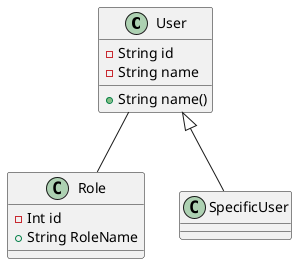 @startuml
class User {
  -String id
  -String name
  +String name()
}
class Role{
  -Int id
  +String RoleName
}
User -- Role
User <|-- SpecificUser
@enduml